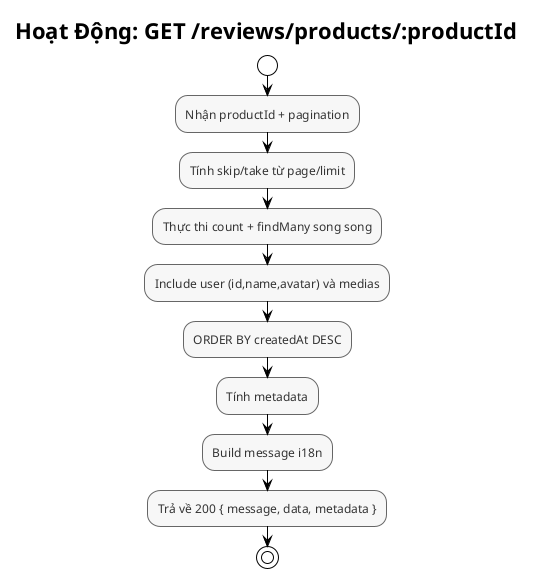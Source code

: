 @startuml Review - Get List Activity
!theme plain
skinparam backgroundColor #FFFFFF
skinparam activityFontSize 12
skinparam activityFontColor #333333
skinparam activityBorderColor #666666
skinparam activityBackgroundColor #F7F7F7

title Hoạt Động: GET /reviews/products/:productId

start
:Nhận productId + pagination;
:Tính skip/take từ page/limit;
:Thực thi count + findMany song song;
:Include user (id,name,avatar) và medias;
:ORDER BY createdAt DESC;
:Tính metadata;
:Build message i18n;
:Trả về 200 { message, data, metadata };
stop

@enduml


